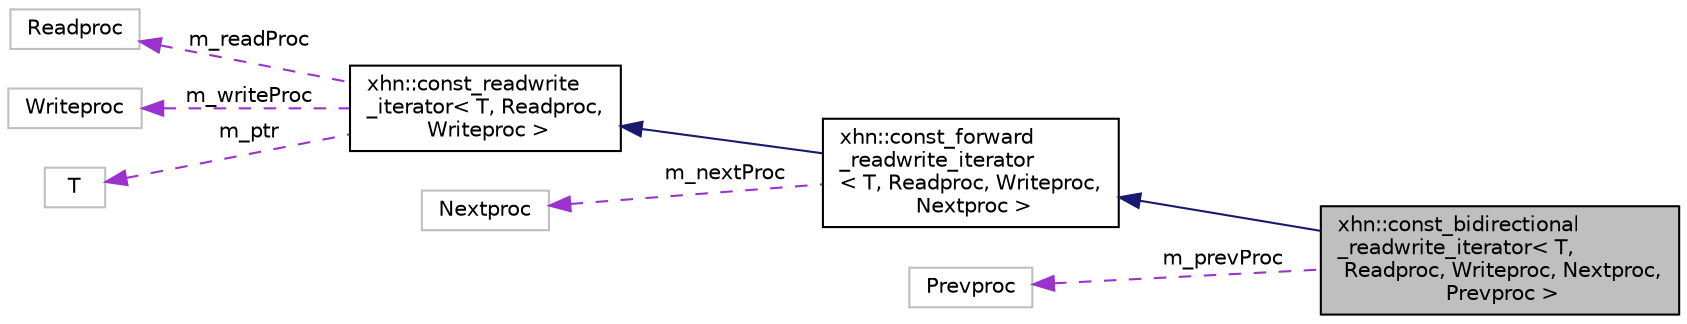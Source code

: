 digraph "xhn::const_bidirectional_readwrite_iterator&lt; T, Readproc, Writeproc, Nextproc, Prevproc &gt;"
{
  edge [fontname="Helvetica",fontsize="10",labelfontname="Helvetica",labelfontsize="10"];
  node [fontname="Helvetica",fontsize="10",shape=record];
  rankdir="LR";
  Node1 [label="xhn::const_bidirectional\l_readwrite_iterator\< T,\l Readproc, Writeproc, Nextproc,\l Prevproc \>",height=0.2,width=0.4,color="black", fillcolor="grey75", style="filled", fontcolor="black"];
  Node2 -> Node1 [dir="back",color="midnightblue",fontsize="10",style="solid",fontname="Helvetica"];
  Node2 [label="xhn::const_forward\l_readwrite_iterator\l\< T, Readproc, Writeproc,\l Nextproc \>",height=0.2,width=0.4,color="black", fillcolor="white", style="filled",URL="$classxhn_1_1const__forward__readwrite__iterator.html"];
  Node3 -> Node2 [dir="back",color="midnightblue",fontsize="10",style="solid",fontname="Helvetica"];
  Node3 [label="xhn::const_readwrite\l_iterator\< T, Readproc,\l Writeproc \>",height=0.2,width=0.4,color="black", fillcolor="white", style="filled",URL="$classxhn_1_1const__readwrite__iterator.html"];
  Node4 -> Node3 [dir="back",color="darkorchid3",fontsize="10",style="dashed",label=" m_readProc" ,fontname="Helvetica"];
  Node4 [label="Readproc",height=0.2,width=0.4,color="grey75", fillcolor="white", style="filled"];
  Node5 -> Node3 [dir="back",color="darkorchid3",fontsize="10",style="dashed",label=" m_writeProc" ,fontname="Helvetica"];
  Node5 [label="Writeproc",height=0.2,width=0.4,color="grey75", fillcolor="white", style="filled"];
  Node6 -> Node3 [dir="back",color="darkorchid3",fontsize="10",style="dashed",label=" m_ptr" ,fontname="Helvetica"];
  Node6 [label="T",height=0.2,width=0.4,color="grey75", fillcolor="white", style="filled"];
  Node7 -> Node2 [dir="back",color="darkorchid3",fontsize="10",style="dashed",label=" m_nextProc" ,fontname="Helvetica"];
  Node7 [label="Nextproc",height=0.2,width=0.4,color="grey75", fillcolor="white", style="filled"];
  Node8 -> Node1 [dir="back",color="darkorchid3",fontsize="10",style="dashed",label=" m_prevProc" ,fontname="Helvetica"];
  Node8 [label="Prevproc",height=0.2,width=0.4,color="grey75", fillcolor="white", style="filled"];
}
